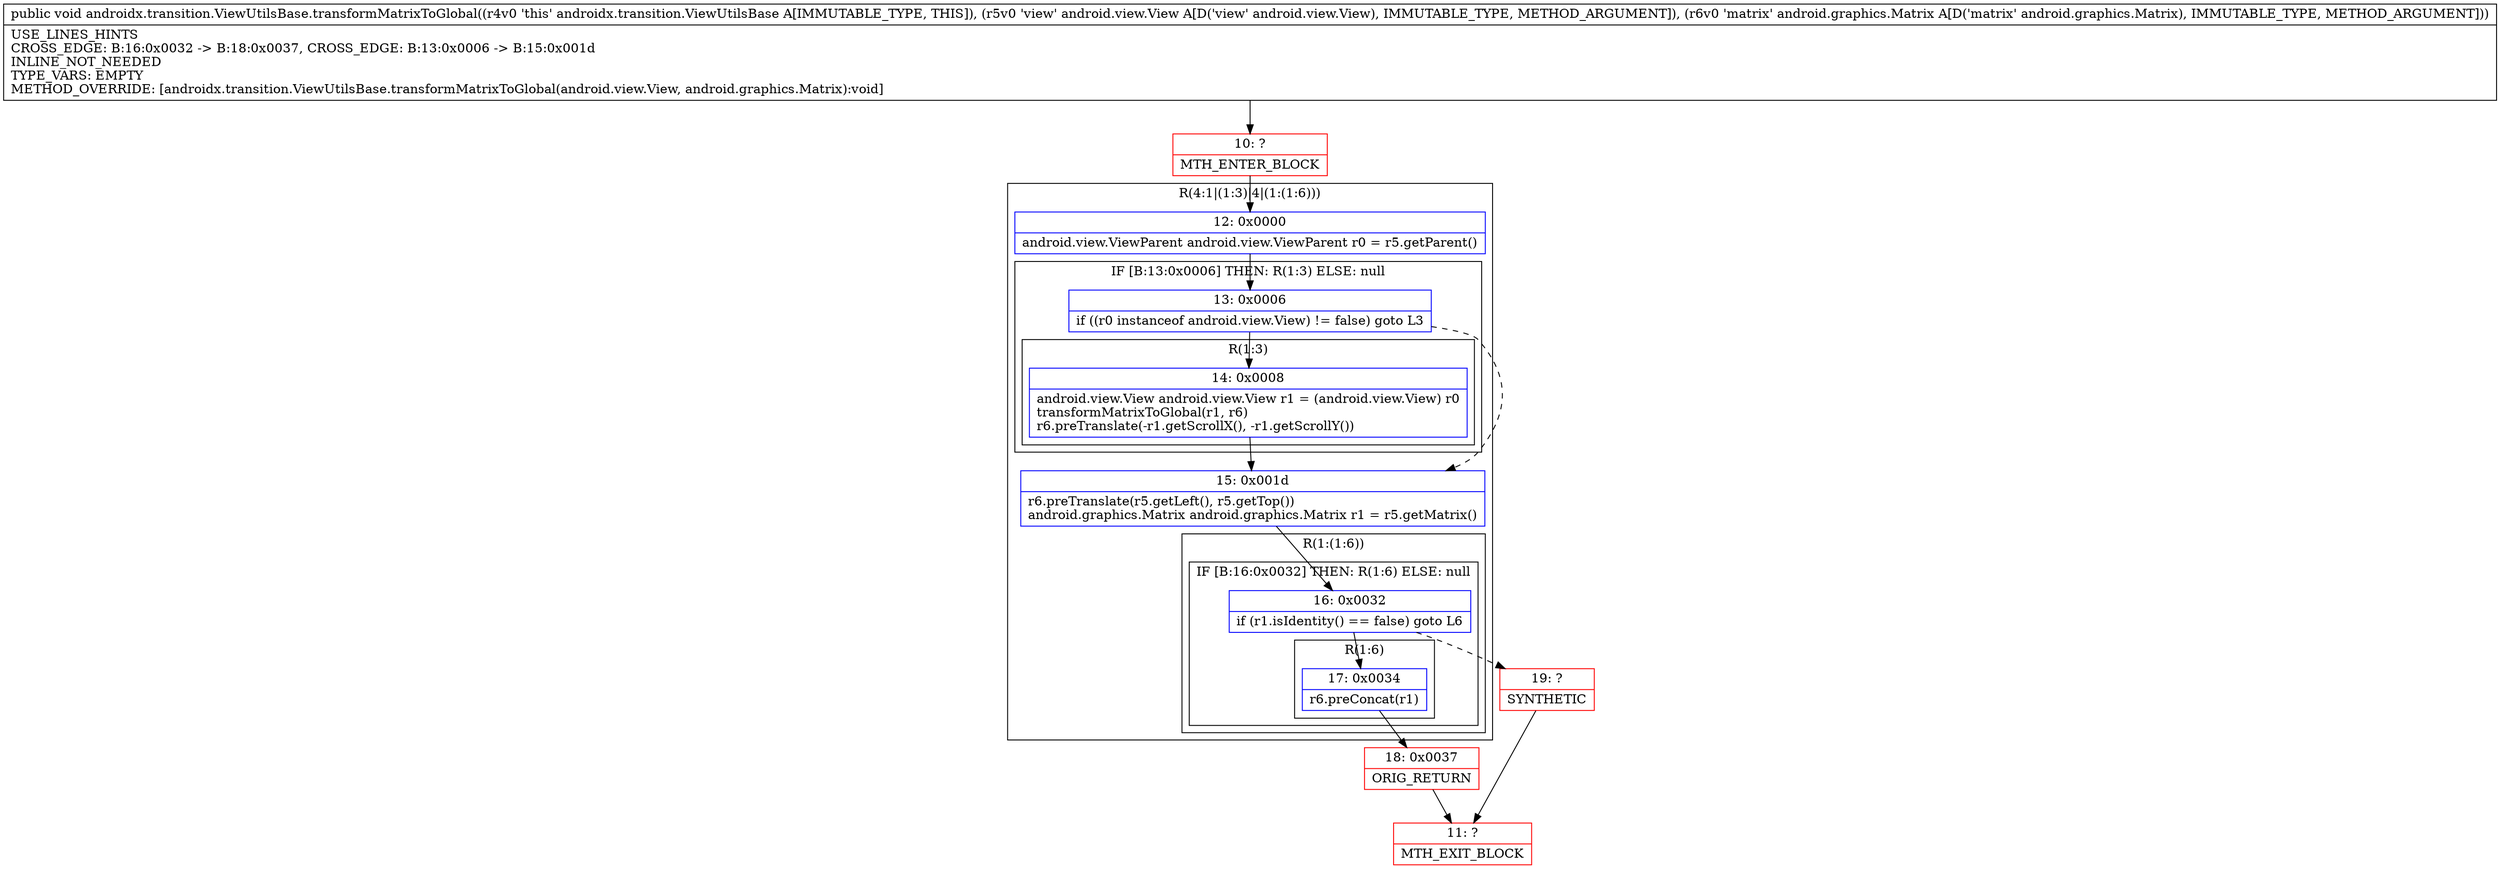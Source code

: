 digraph "CFG forandroidx.transition.ViewUtilsBase.transformMatrixToGlobal(Landroid\/view\/View;Landroid\/graphics\/Matrix;)V" {
subgraph cluster_Region_1982092290 {
label = "R(4:1|(1:3)|4|(1:(1:6)))";
node [shape=record,color=blue];
Node_12 [shape=record,label="{12\:\ 0x0000|android.view.ViewParent android.view.ViewParent r0 = r5.getParent()\l}"];
subgraph cluster_IfRegion_2128714279 {
label = "IF [B:13:0x0006] THEN: R(1:3) ELSE: null";
node [shape=record,color=blue];
Node_13 [shape=record,label="{13\:\ 0x0006|if ((r0 instanceof android.view.View) != false) goto L3\l}"];
subgraph cluster_Region_13014119 {
label = "R(1:3)";
node [shape=record,color=blue];
Node_14 [shape=record,label="{14\:\ 0x0008|android.view.View android.view.View r1 = (android.view.View) r0\ltransformMatrixToGlobal(r1, r6)\lr6.preTranslate(\-r1.getScrollX(), \-r1.getScrollY())\l}"];
}
}
Node_15 [shape=record,label="{15\:\ 0x001d|r6.preTranslate(r5.getLeft(), r5.getTop())\landroid.graphics.Matrix android.graphics.Matrix r1 = r5.getMatrix()\l}"];
subgraph cluster_Region_1241048874 {
label = "R(1:(1:6))";
node [shape=record,color=blue];
subgraph cluster_IfRegion_1448767530 {
label = "IF [B:16:0x0032] THEN: R(1:6) ELSE: null";
node [shape=record,color=blue];
Node_16 [shape=record,label="{16\:\ 0x0032|if (r1.isIdentity() == false) goto L6\l}"];
subgraph cluster_Region_42646183 {
label = "R(1:6)";
node [shape=record,color=blue];
Node_17 [shape=record,label="{17\:\ 0x0034|r6.preConcat(r1)\l}"];
}
}
}
}
Node_10 [shape=record,color=red,label="{10\:\ ?|MTH_ENTER_BLOCK\l}"];
Node_18 [shape=record,color=red,label="{18\:\ 0x0037|ORIG_RETURN\l}"];
Node_11 [shape=record,color=red,label="{11\:\ ?|MTH_EXIT_BLOCK\l}"];
Node_19 [shape=record,color=red,label="{19\:\ ?|SYNTHETIC\l}"];
MethodNode[shape=record,label="{public void androidx.transition.ViewUtilsBase.transformMatrixToGlobal((r4v0 'this' androidx.transition.ViewUtilsBase A[IMMUTABLE_TYPE, THIS]), (r5v0 'view' android.view.View A[D('view' android.view.View), IMMUTABLE_TYPE, METHOD_ARGUMENT]), (r6v0 'matrix' android.graphics.Matrix A[D('matrix' android.graphics.Matrix), IMMUTABLE_TYPE, METHOD_ARGUMENT]))  | USE_LINES_HINTS\lCROSS_EDGE: B:16:0x0032 \-\> B:18:0x0037, CROSS_EDGE: B:13:0x0006 \-\> B:15:0x001d\lINLINE_NOT_NEEDED\lTYPE_VARS: EMPTY\lMETHOD_OVERRIDE: [androidx.transition.ViewUtilsBase.transformMatrixToGlobal(android.view.View, android.graphics.Matrix):void]\l}"];
MethodNode -> Node_10;Node_12 -> Node_13;
Node_13 -> Node_14;
Node_13 -> Node_15[style=dashed];
Node_14 -> Node_15;
Node_15 -> Node_16;
Node_16 -> Node_17;
Node_16 -> Node_19[style=dashed];
Node_17 -> Node_18;
Node_10 -> Node_12;
Node_18 -> Node_11;
Node_19 -> Node_11;
}

